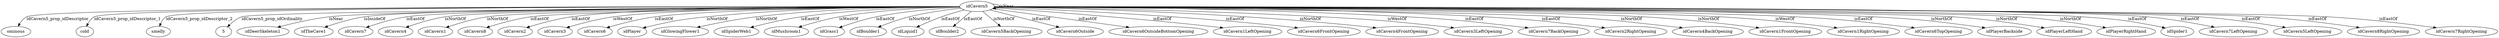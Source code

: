 digraph  {
idCavern5 [node_type=entity_node];
ominous [node_type=property_node];
cold [node_type=property_node];
smelly [node_type=property_node];
5 [node_type=property_node];
idDeerSkeleton1 [node_type=entity_node];
idTheCave1 [node_type=entity_node];
idCavern7 [node_type=entity_node];
idCavern4 [node_type=entity_node];
idCavern1 [node_type=entity_node];
idCavern8 [node_type=entity_node];
idCavern2 [node_type=entity_node];
idCavern3 [node_type=entity_node];
idCavern6 [node_type=entity_node];
idPlayer [node_type=entity_node];
idGlowingFlower1 [node_type=entity_node];
idSpiderWeb1 [node_type=entity_node];
idMushroom1 [node_type=entity_node];
idGrass1 [node_type=entity_node];
idBoulder1 [node_type=entity_node];
idLiquid1 [node_type=entity_node];
idBoulder2 [node_type=entity_node];
idCavern5BackOpening [node_type=entity_node];
idCavern6Outside [node_type=entity_node];
idCavern6OutsideBottomOpening [node_type=entity_node];
idCavern1LeftOpening [node_type=entity_node];
idCavern6FrontOpening [node_type=entity_node];
idCavern4FrontOpening [node_type=entity_node];
idCavern3LeftOpening [node_type=entity_node];
idCavern7BackOpening [node_type=entity_node];
idCavern2RightOpening [node_type=entity_node];
idCavern4BackOpening [node_type=entity_node];
idCavern1FrontOpening [node_type=entity_node];
idCavern1RightOpening [node_type=entity_node];
idCavern6TopOpening [node_type=entity_node];
idPlayerBackside [node_type=entity_node];
idPlayerLeftHand [node_type=entity_node];
idPlayerRightHand [node_type=entity_node];
idSpider1 [node_type=entity_node];
idCavern7LeftOpening [node_type=entity_node];
idCavern5LeftOpening [node_type=entity_node];
idCavern8RightOpening [node_type=entity_node];
idCavern7RightOpening [node_type=entity_node];
idCavern5 -> ominous  [edge_type=property, label=idCavern5_prop_idDescriptor];
idCavern5 -> cold  [edge_type=property, label=idCavern5_prop_idDescriptor_1];
idCavern5 -> smelly  [edge_type=property, label=idCavern5_prop_idDescriptor_2];
idCavern5 -> 5  [edge_type=property, label=idCavern5_prop_idOrdinality];
idCavern5 -> idDeerSkeleton1  [edge_type=relationship, label=isNear];
idCavern5 -> idTheCave1  [edge_type=relationship, label=isInsideOf];
idCavern5 -> idCavern7  [edge_type=relationship, label=isEastOf];
idCavern5 -> idCavern4  [edge_type=relationship, label=isNorthOf];
idCavern5 -> idCavern1  [edge_type=relationship, label=isNorthOf];
idCavern5 -> idCavern8  [edge_type=relationship, label=isEastOf];
idCavern5 -> idCavern2  [edge_type=relationship, label=isEastOf];
idCavern5 -> idCavern3  [edge_type=relationship, label=isWestOf];
idCavern5 -> idCavern5  [edge_type=relationship, label=isNear];
idCavern5 -> idCavern6  [edge_type=relationship, label=isEastOf];
idCavern5 -> idPlayer  [edge_type=relationship, label=isNorthOf];
idCavern5 -> idGlowingFlower1  [edge_type=relationship, label=isNorthOf];
idCavern5 -> idSpiderWeb1  [edge_type=relationship, label=isEastOf];
idCavern5 -> idMushroom1  [edge_type=relationship, label=isWestOf];
idCavern5 -> idGrass1  [edge_type=relationship, label=isEastOf];
idCavern5 -> idBoulder1  [edge_type=relationship, label=isNorthOf];
idCavern5 -> idLiquid1  [edge_type=relationship, label=isEastOf];
idCavern5 -> idBoulder2  [edge_type=relationship, label=isEastOf];
idCavern5 -> idCavern5BackOpening  [edge_type=relationship, label=isNorthOf];
idCavern5 -> idCavern6Outside  [edge_type=relationship, label=isEastOf];
idCavern5 -> idCavern6OutsideBottomOpening  [edge_type=relationship, label=isEastOf];
idCavern5 -> idCavern1LeftOpening  [edge_type=relationship, label=isEastOf];
idCavern5 -> idCavern6FrontOpening  [edge_type=relationship, label=isEastOf];
idCavern5 -> idCavern4FrontOpening  [edge_type=relationship, label=isNorthOf];
idCavern5 -> idCavern3LeftOpening  [edge_type=relationship, label=isWestOf];
idCavern5 -> idCavern7BackOpening  [edge_type=relationship, label=isEastOf];
idCavern5 -> idCavern2RightOpening  [edge_type=relationship, label=isEastOf];
idCavern5 -> idCavern4BackOpening  [edge_type=relationship, label=isNorthOf];
idCavern5 -> idCavern1FrontOpening  [edge_type=relationship, label=isNorthOf];
idCavern5 -> idCavern1RightOpening  [edge_type=relationship, label=isWestOf];
idCavern5 -> idCavern6TopOpening  [edge_type=relationship, label=isEastOf];
idCavern5 -> idPlayerBackside  [edge_type=relationship, label=isNorthOf];
idCavern5 -> idPlayerLeftHand  [edge_type=relationship, label=isNorthOf];
idCavern5 -> idPlayerRightHand  [edge_type=relationship, label=isNorthOf];
idCavern5 -> idSpider1  [edge_type=relationship, label=isEastOf];
idCavern5 -> idCavern7LeftOpening  [edge_type=relationship, label=isEastOf];
idCavern5 -> idCavern5LeftOpening  [edge_type=relationship, label=isEastOf];
idCavern5 -> idCavern8RightOpening  [edge_type=relationship, label=isEastOf];
idCavern5 -> idCavern7RightOpening  [edge_type=relationship, label=isEastOf];
}
